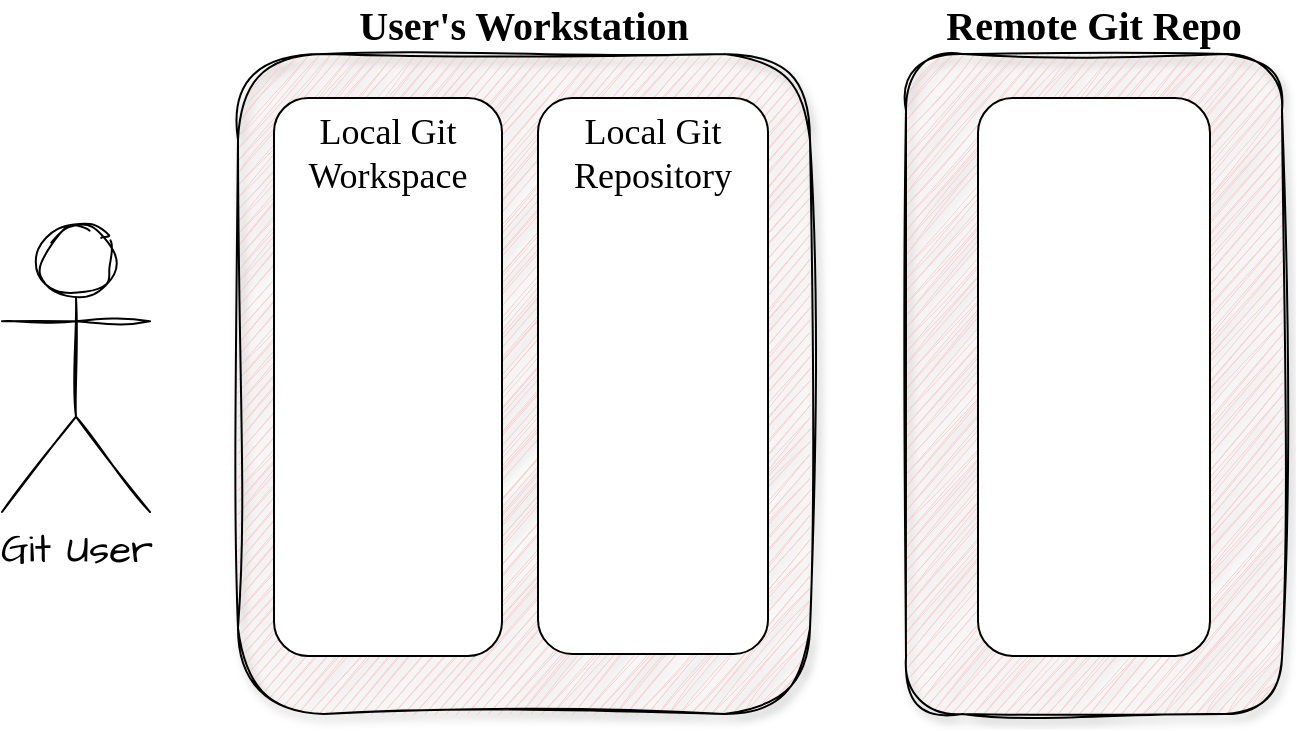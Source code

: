 <mxfile version="21.2.3" type="github">
  <diagram name="Page-1" id="12e1b939-464a-85fe-373e-61e167be1490">
    <mxGraphModel dx="1434" dy="796" grid="0" gridSize="10" guides="1" tooltips="1" connect="1" arrows="1" fold="1" page="1" pageScale="1.5" pageWidth="1169" pageHeight="826" background="none" math="0" shadow="0">
      <root>
        <mxCell id="0" />
        <mxCell id="1" parent="0" />
        <mxCell id="hJ2l6l1I5H85TVUfBSSp-1" value="&lt;font face=&quot;Lucida Console&quot;&gt;&lt;span style=&quot;font-size: 20px;&quot;&gt;&lt;b&gt;User&#39;s Workstation&lt;/b&gt;&lt;/span&gt;&lt;/font&gt;" style="rounded=1;whiteSpace=wrap;html=1;shadow=1;glass=0;fillColor=#f8cecc;strokeColor=default;sketch=1;curveFitting=1;jiggle=2;verticalAlign=bottom;labelPosition=center;verticalLabelPosition=top;align=center;strokeWidth=1;" vertex="1" parent="1">
          <mxGeometry x="249" y="140" width="286" height="330" as="geometry" />
        </mxCell>
        <mxCell id="hJ2l6l1I5H85TVUfBSSp-2" value="&lt;font face=&quot;Lucida Console&quot; style=&quot;font-size: 18px;&quot;&gt;Local Git Workspace&lt;/font&gt;" style="rounded=1;whiteSpace=wrap;html=1;labelPosition=center;verticalLabelPosition=middle;align=center;verticalAlign=top;" vertex="1" parent="1">
          <mxGeometry x="267" y="162" width="114" height="279" as="geometry" />
        </mxCell>
        <mxCell id="hJ2l6l1I5H85TVUfBSSp-3" value="&lt;font face=&quot;Lucida Console&quot; style=&quot;font-size: 18px;&quot;&gt;Local Git Repository&lt;/font&gt;" style="rounded=1;whiteSpace=wrap;html=1;verticalAlign=top;" vertex="1" parent="1">
          <mxGeometry x="399" y="162" width="115" height="278" as="geometry" />
        </mxCell>
        <mxCell id="hJ2l6l1I5H85TVUfBSSp-4" value="&lt;font face=&quot;Lucida Console&quot;&gt;&lt;span style=&quot;font-size: 20px;&quot;&gt;&lt;b&gt;Remote Git Repo&lt;/b&gt;&lt;/span&gt;&lt;/font&gt;" style="rounded=1;whiteSpace=wrap;html=1;shadow=1;glass=0;fillColor=#f8cecc;strokeColor=default;sketch=1;curveFitting=1;jiggle=2;verticalAlign=bottom;labelPosition=center;verticalLabelPosition=top;align=center;strokeWidth=1;" vertex="1" parent="1">
          <mxGeometry x="583" y="140" width="188" height="330" as="geometry" />
        </mxCell>
        <mxCell id="hJ2l6l1I5H85TVUfBSSp-5" value="" style="rounded=1;whiteSpace=wrap;html=1;labelPosition=center;verticalLabelPosition=middle;align=center;verticalAlign=top;" vertex="1" parent="1">
          <mxGeometry x="619" y="162" width="116" height="279" as="geometry" />
        </mxCell>
        <mxCell id="hJ2l6l1I5H85TVUfBSSp-12" value="Git User" style="shape=umlActor;verticalLabelPosition=bottom;verticalAlign=top;html=1;outlineConnect=0;sketch=1;hachureGap=4;jiggle=2;curveFitting=1;fontFamily=Architects Daughter;fontSource=https%3A%2F%2Ffonts.googleapis.com%2Fcss%3Ffamily%3DArchitects%2BDaughter;fontSize=20;" vertex="1" parent="1">
          <mxGeometry x="131" y="226" width="74" height="143" as="geometry" />
        </mxCell>
      </root>
    </mxGraphModel>
  </diagram>
</mxfile>

